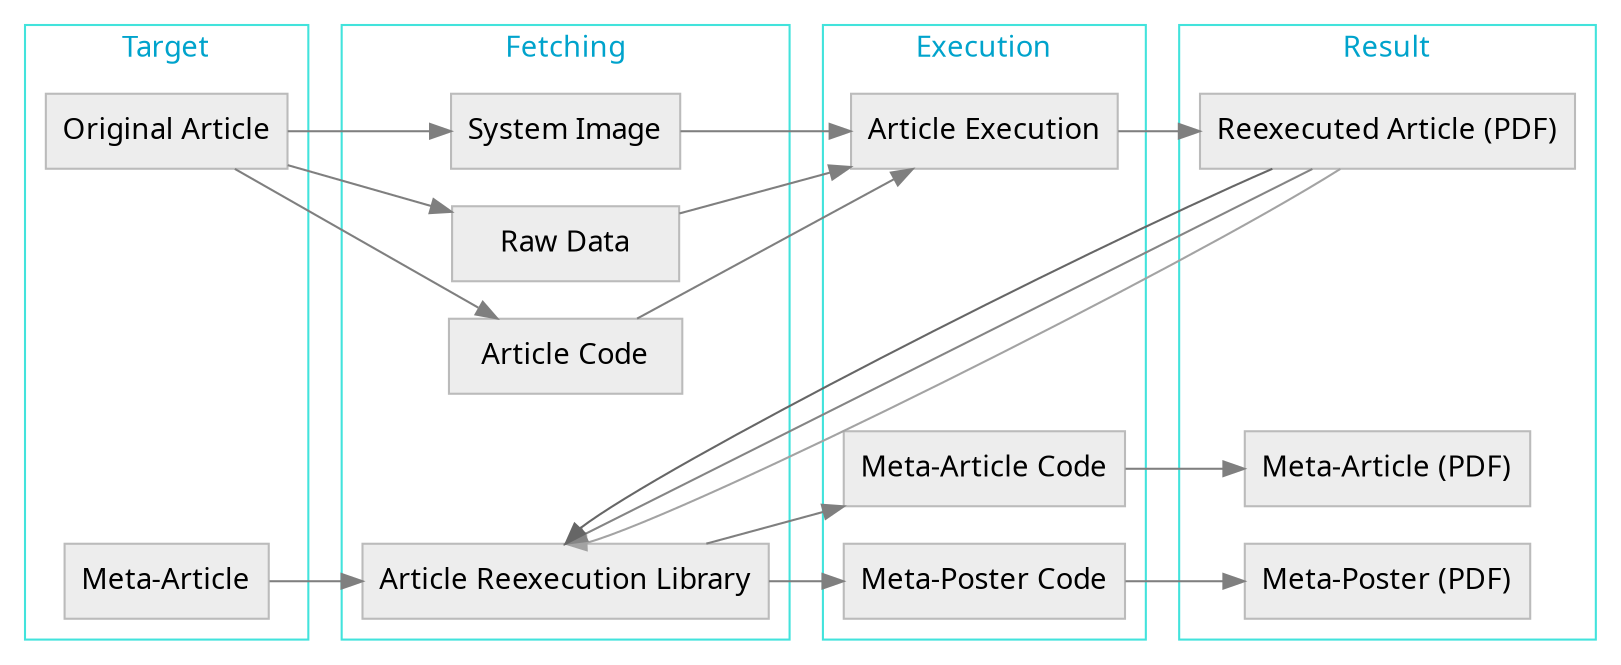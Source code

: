 digraph graphname {
    size="14,8";
    graph [fontname = "sans", margin=0, splines=line];
    rankdir="LR";
    node [fontname = "sans", style=filled];
    edge [fontname = "sans", color=gray50];
    subgraph cluster0 {
        margin=10;
        label = "Target";
        fontcolor = "#00a3cc";
        color = "#42e3dc";

        oa[label="Original Article", shape=box, color="#BBBBBB", fillcolor=grey93];
        blank00[style=invis];
        blank01[style=invis];
        blank02[style=invis];
        ma[label="Meta-Article", shape=box, color="#BBBBBB", fillcolor=grey93];
        }
        //{rank=same; opf_; Con}

    oa -> si;
    blank00 -> rd [style=invis];
    blank01 -> ac [style=invis];
    blank02 -> blank10 [style=invis];
    oa -> rd [constraint=false];
    oa -> ac [constraint=false];
    ma -> ras;

    subgraph cluster1 {
        margin=10;
        label = "Fetching";
        fontcolor = "#00a3cc";
        color = "#42e3dc";

        si[label="System Image", shape=box, color="#BBBBBB", fillcolor=grey93];
        rd[label="    Raw Data    ", shape=box, color="#BBBBBB", fillcolor=grey93];
        ac[label="  Article Code  ", shape=box, color="#BBBBBB", fillcolor=grey93];
        blank10[style=invis];
        ras[label="Article Reexecution Library", shape=box, color="#BBBBBB", fillcolor=grey93];
        }

    si -> ae [weight=9];
    rd -> blank21 [style=invis];
    ac -> mac [style=invis];
    ras -> mpc;
    ac -> blank22[style=invis];
    rd -> ae [constraint=false];
    ac -> ae [constraint=false];
    ras -> mac [constraint=false];

    subgraph cluster2 {
        margin=10;
        label = "Execution";
        fontcolor = "#00a3cc";
        color = "#42e3dc";

        ae[label="Article Execution", shape=box, color="#BBBBBB", fillcolor=grey93];
        blank21[style=invis];
        blank22[style=invis];
        mac[label="Meta-Article Code", shape=box, color="#BBBBBB", fillcolor=grey93];
        mpc[label="Meta-Poster Code", shape=box, color="#BBBBBB", fillcolor=grey93];
        }

    ae -> ra;
    blank21 -> blank30 [style=invis];
    blank22 -> blank31 [style=invis];
    mac -> map [constraint=false];
    mpc -> mpp;

    subgraph cluster3 {
        margin=10;
        label = "Result";
        fontcolor = "#00a3cc";
        color = "#42e3dc";

        ra[label="Reexecuted Article (PDF)", shape=box, color="#BBBBBB", fillcolor=grey93];
        blank30[style=invis];
        blank31[style=invis];
        map[label="Meta-Article (PDF)", shape=box, color="#BBBBBB", fillcolor=grey93];
        mpp[label="Meta-Poster (PDF)", shape=box, color="#BBBBBB", fillcolor=grey93];
        }
    ra -> ras:n [constraint=false, color=grey64];
    ra -> ras:n [constraint=false, color=grey52];
    ra -> ras:n [constraint=false, color=grey40];

}
